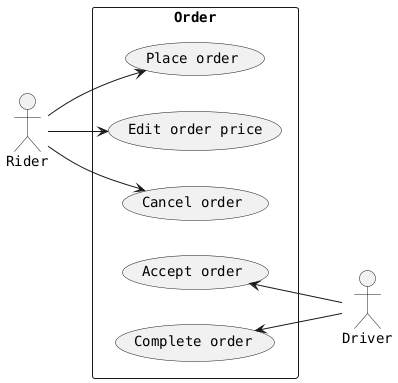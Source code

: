 @startuml

left to right direction

scale max 1024 width
scale max 800 height

skinparam defaultFontName Monospaced
skinparam shadowing false

actor Rider
actor Driver

rectangle Order {
  Rider --> (Place order)
  Rider --> (Edit order price)
  Rider --> (Cancel order)
  (Accept order) <-- Driver
  (Complete order) <-- Driver
}

@enduml